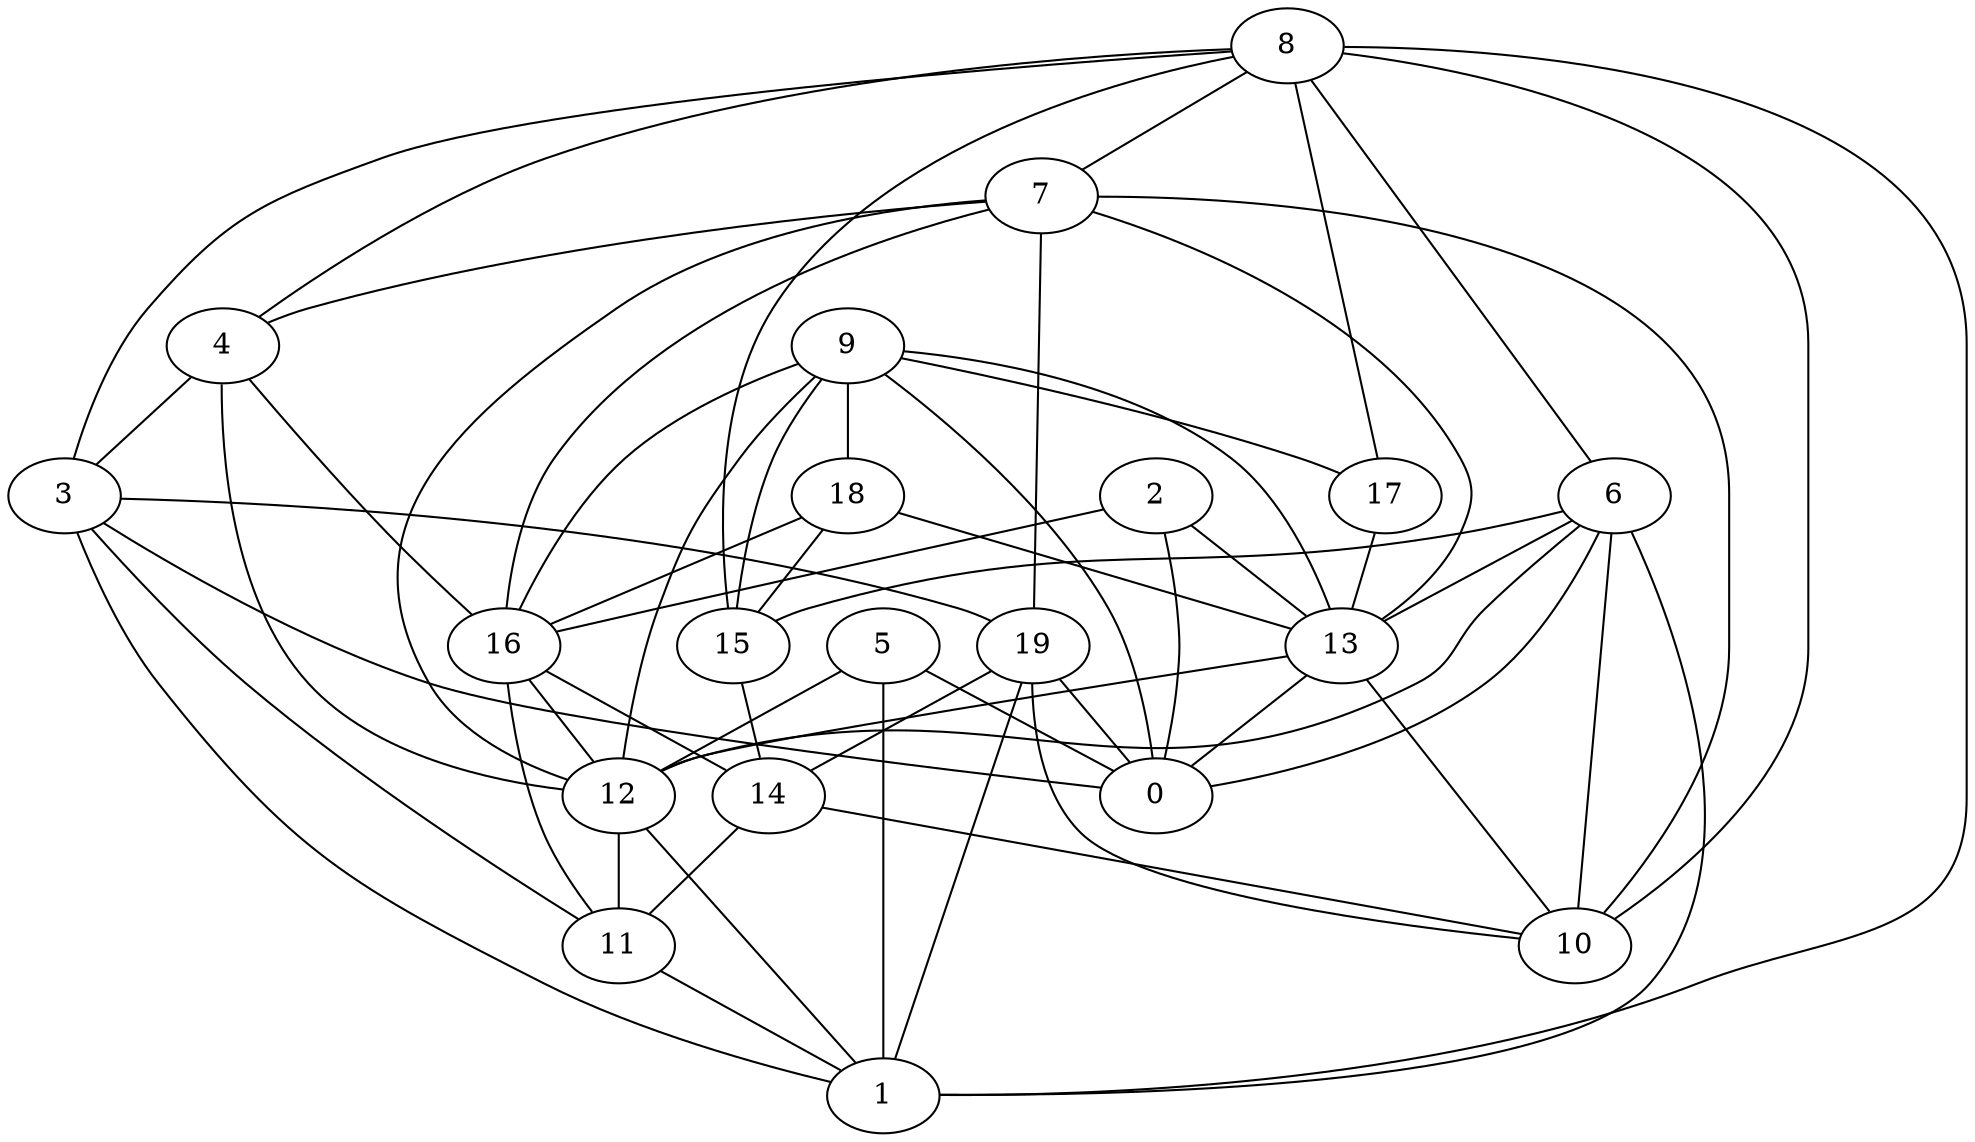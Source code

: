 digraph GG_graph {

subgraph G_graph {
edge [color = black]
"4" -> "3" [dir = none]
"4" -> "12" [dir = none]
"4" -> "16" [dir = none]
"5" -> "0" [dir = none]
"5" -> "1" [dir = none]
"5" -> "12" [dir = none]
"13" -> "12" [dir = none]
"13" -> "10" [dir = none]
"13" -> "0" [dir = none]
"9" -> "13" [dir = none]
"9" -> "17" [dir = none]
"9" -> "12" [dir = none]
"9" -> "15" [dir = none]
"9" -> "0" [dir = none]
"9" -> "16" [dir = none]
"9" -> "18" [dir = none]
"3" -> "1" [dir = none]
"3" -> "0" [dir = none]
"3" -> "11" [dir = none]
"3" -> "19" [dir = none]
"16" -> "11" [dir = none]
"16" -> "12" [dir = none]
"16" -> "14" [dir = none]
"8" -> "7" [dir = none]
"8" -> "6" [dir = none]
"8" -> "15" [dir = none]
"8" -> "10" [dir = none]
"8" -> "1" [dir = none]
"8" -> "3" [dir = none]
"8" -> "17" [dir = none]
"8" -> "4" [dir = none]
"18" -> "13" [dir = none]
"18" -> "16" [dir = none]
"18" -> "15" [dir = none]
"14" -> "10" [dir = none]
"14" -> "11" [dir = none]
"6" -> "12" [dir = none]
"6" -> "10" [dir = none]
"6" -> "15" [dir = none]
"6" -> "0" [dir = none]
"6" -> "1" [dir = none]
"19" -> "14" [dir = none]
"19" -> "0" [dir = none]
"19" -> "10" [dir = none]
"19" -> "1" [dir = none]
"2" -> "0" [dir = none]
"2" -> "13" [dir = none]
"2" -> "16" [dir = none]
"12" -> "11" [dir = none]
"12" -> "1" [dir = none]
"17" -> "13" [dir = none]
"7" -> "4" [dir = none]
"7" -> "19" [dir = none]
"7" -> "16" [dir = none]
"7" -> "10" [dir = none]
"7" -> "12" [dir = none]
"7" -> "13" [dir = none]
"6" -> "13" [dir = none]
"15" -> "14" [dir = none]
"11" -> "1" [dir = none]
}

}
